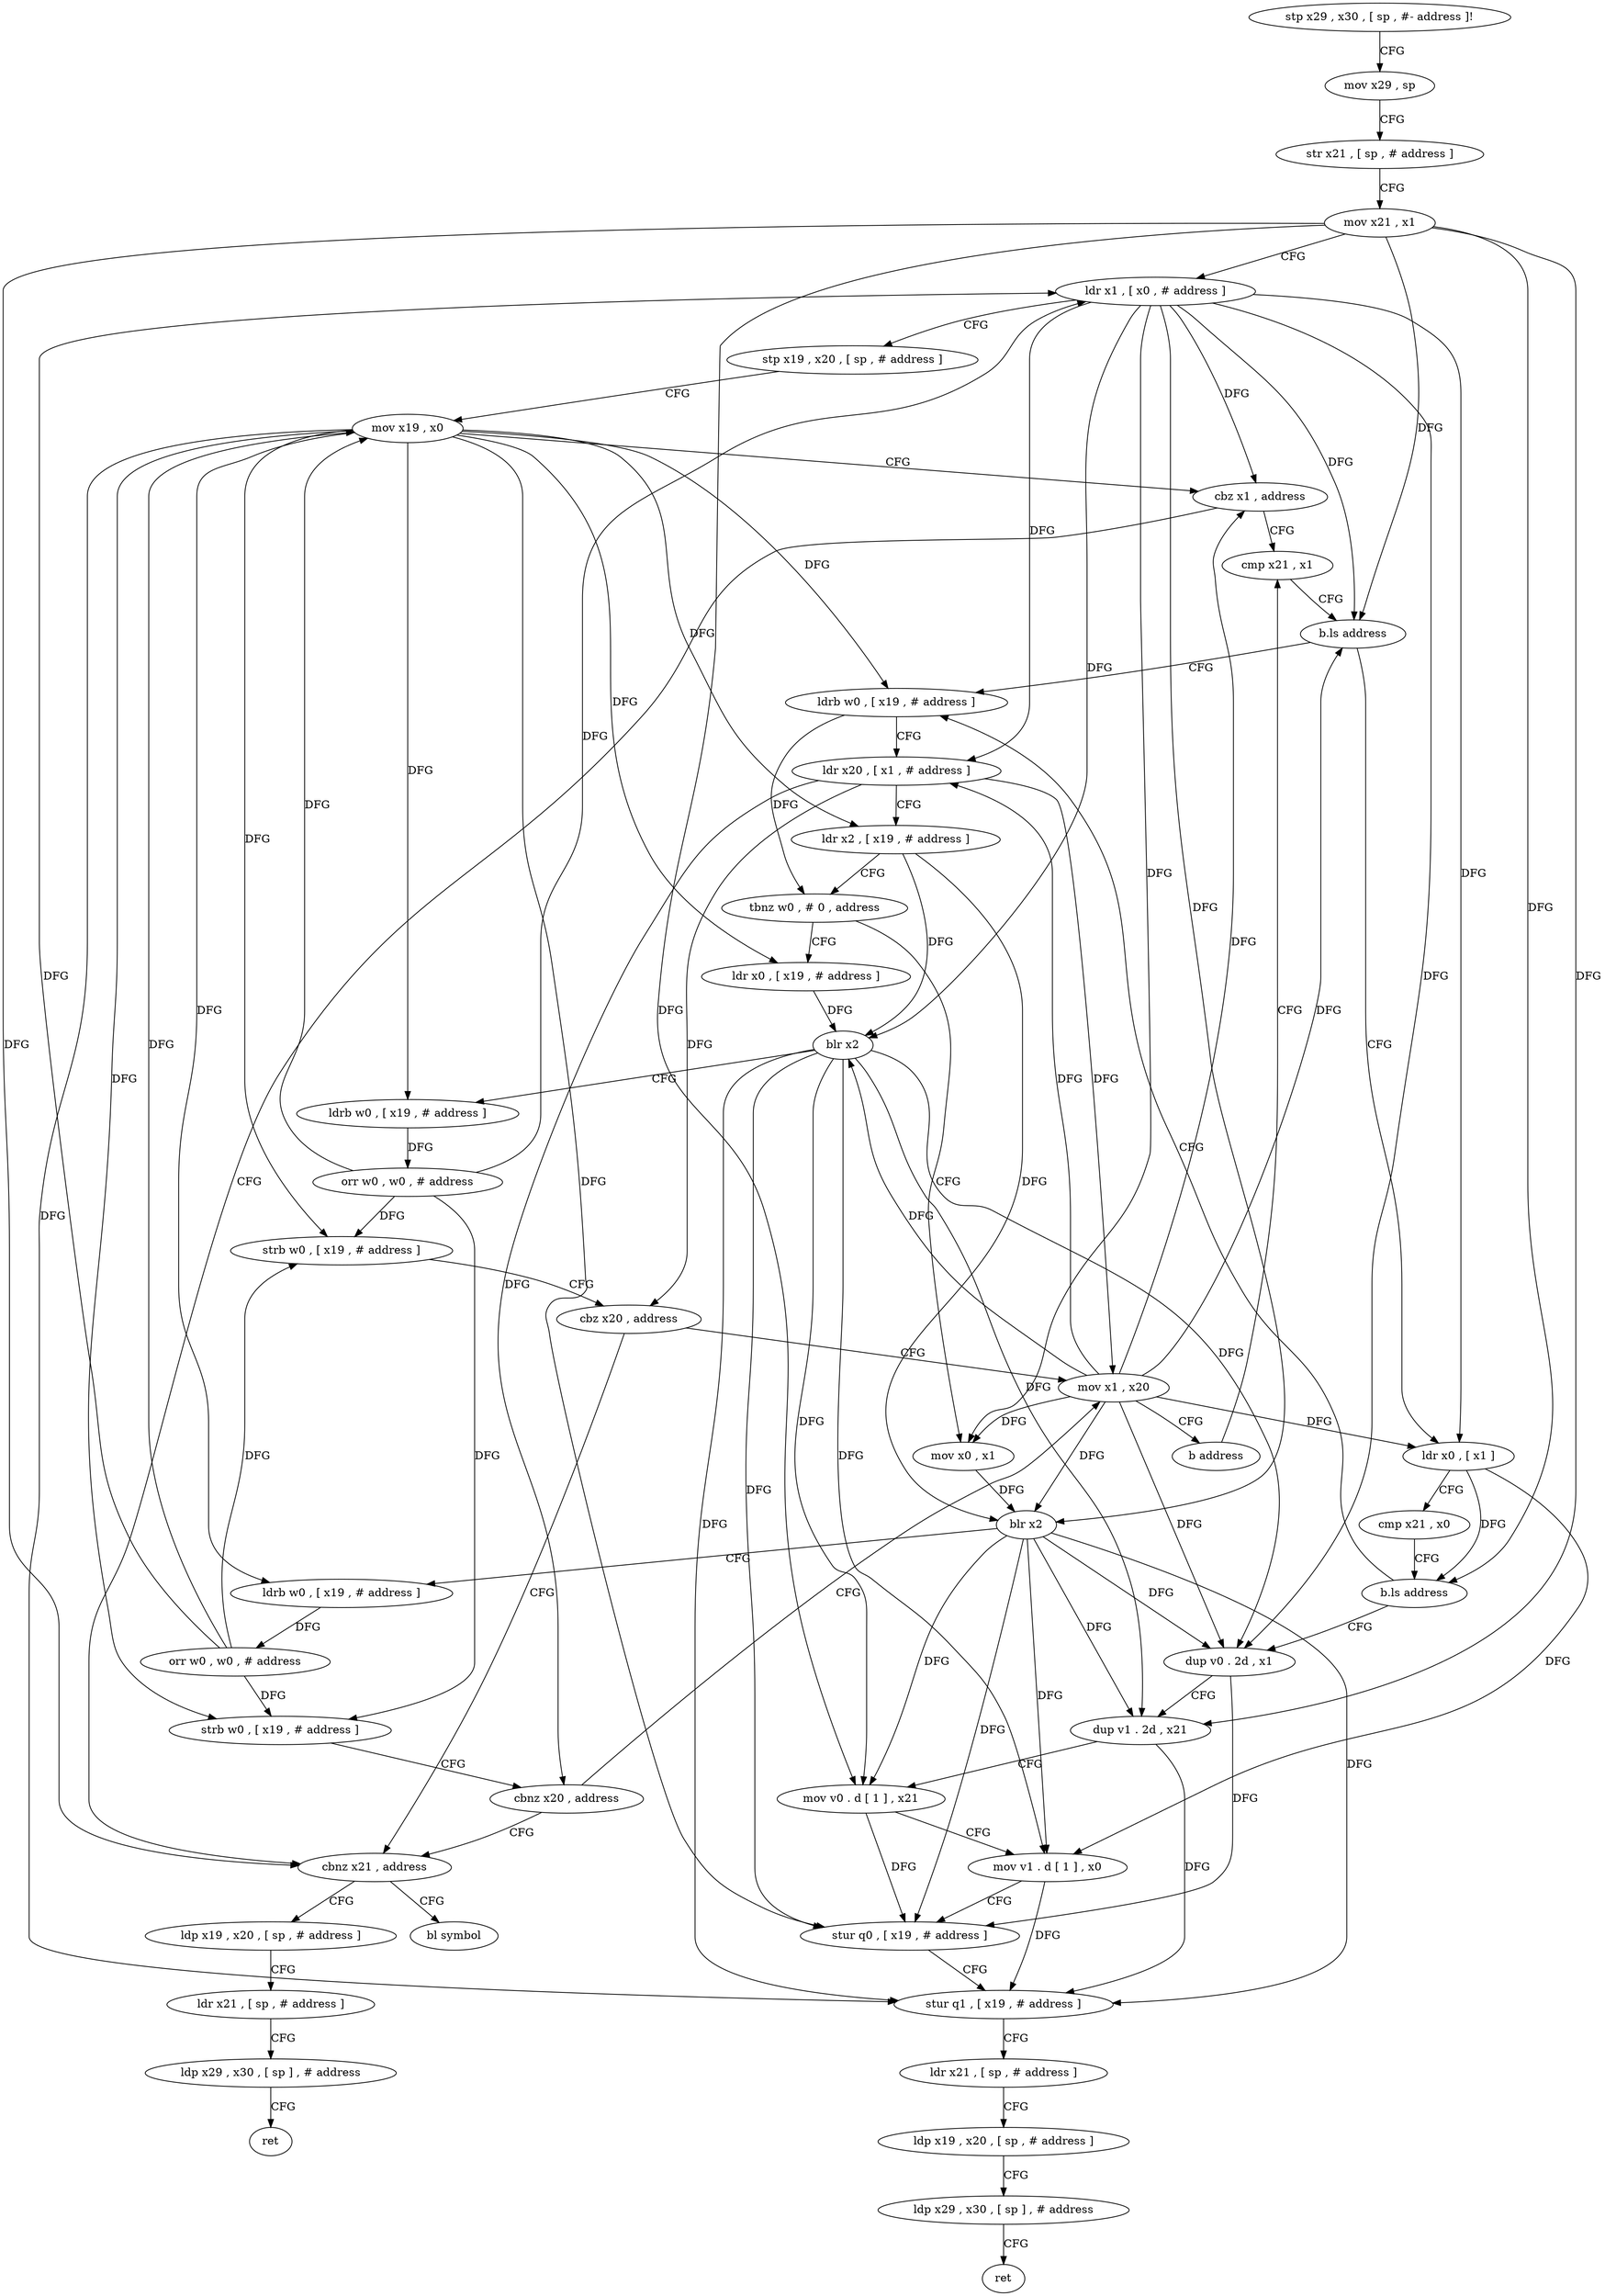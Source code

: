 digraph "func" {
"198400" [label = "stp x29 , x30 , [ sp , #- address ]!" ]
"198404" [label = "mov x29 , sp" ]
"198408" [label = "str x21 , [ sp , # address ]" ]
"198412" [label = "mov x21 , x1" ]
"198416" [label = "ldr x1 , [ x0 , # address ]" ]
"198420" [label = "stp x19 , x20 , [ sp , # address ]" ]
"198424" [label = "mov x19 , x0" ]
"198428" [label = "cbz x1 , address" ]
"198528" [label = "cbnz x21 , address" ]
"198432" [label = "cmp x21 , x1" ]
"198592" [label = "bl symbol" ]
"198532" [label = "ldp x19 , x20 , [ sp , # address ]" ]
"198436" [label = "b.ls address" ]
"198452" [label = "ldrb w0 , [ x19 , # address ]" ]
"198440" [label = "ldr x0 , [ x1 ]" ]
"198536" [label = "ldr x21 , [ sp , # address ]" ]
"198540" [label = "ldp x29 , x30 , [ sp ] , # address" ]
"198544" [label = "ret" ]
"198456" [label = "ldr x20 , [ x1 , # address ]" ]
"198460" [label = "ldr x2 , [ x19 , # address ]" ]
"198464" [label = "tbnz w0 , # 0 , address" ]
"198504" [label = "ldr x0 , [ x19 , # address ]" ]
"198468" [label = "mov x0 , x1" ]
"198444" [label = "cmp x21 , x0" ]
"198448" [label = "b.ls address" ]
"198552" [label = "dup v0 . 2d , x1" ]
"198508" [label = "blr x2" ]
"198512" [label = "ldrb w0 , [ x19 , # address ]" ]
"198516" [label = "orr w0 , w0 , # address" ]
"198520" [label = "strb w0 , [ x19 , # address ]" ]
"198524" [label = "cbnz x20 , address" ]
"198492" [label = "mov x1 , x20" ]
"198472" [label = "blr x2" ]
"198476" [label = "ldrb w0 , [ x19 , # address ]" ]
"198480" [label = "orr w0 , w0 , # address" ]
"198484" [label = "strb w0 , [ x19 , # address ]" ]
"198488" [label = "cbz x20 , address" ]
"198556" [label = "dup v1 . 2d , x21" ]
"198560" [label = "mov v0 . d [ 1 ] , x21" ]
"198564" [label = "mov v1 . d [ 1 ] , x0" ]
"198568" [label = "stur q0 , [ x19 , # address ]" ]
"198572" [label = "stur q1 , [ x19 , # address ]" ]
"198576" [label = "ldr x21 , [ sp , # address ]" ]
"198580" [label = "ldp x19 , x20 , [ sp , # address ]" ]
"198584" [label = "ldp x29 , x30 , [ sp ] , # address" ]
"198588" [label = "ret" ]
"198496" [label = "b address" ]
"198400" -> "198404" [ label = "CFG" ]
"198404" -> "198408" [ label = "CFG" ]
"198408" -> "198412" [ label = "CFG" ]
"198412" -> "198416" [ label = "CFG" ]
"198412" -> "198528" [ label = "DFG" ]
"198412" -> "198436" [ label = "DFG" ]
"198412" -> "198448" [ label = "DFG" ]
"198412" -> "198556" [ label = "DFG" ]
"198412" -> "198560" [ label = "DFG" ]
"198416" -> "198420" [ label = "CFG" ]
"198416" -> "198428" [ label = "DFG" ]
"198416" -> "198436" [ label = "DFG" ]
"198416" -> "198456" [ label = "DFG" ]
"198416" -> "198440" [ label = "DFG" ]
"198416" -> "198508" [ label = "DFG" ]
"198416" -> "198468" [ label = "DFG" ]
"198416" -> "198472" [ label = "DFG" ]
"198416" -> "198552" [ label = "DFG" ]
"198420" -> "198424" [ label = "CFG" ]
"198424" -> "198428" [ label = "CFG" ]
"198424" -> "198452" [ label = "DFG" ]
"198424" -> "198460" [ label = "DFG" ]
"198424" -> "198504" [ label = "DFG" ]
"198424" -> "198512" [ label = "DFG" ]
"198424" -> "198520" [ label = "DFG" ]
"198424" -> "198476" [ label = "DFG" ]
"198424" -> "198484" [ label = "DFG" ]
"198424" -> "198568" [ label = "DFG" ]
"198424" -> "198572" [ label = "DFG" ]
"198428" -> "198528" [ label = "CFG" ]
"198428" -> "198432" [ label = "CFG" ]
"198528" -> "198592" [ label = "CFG" ]
"198528" -> "198532" [ label = "CFG" ]
"198432" -> "198436" [ label = "CFG" ]
"198532" -> "198536" [ label = "CFG" ]
"198436" -> "198452" [ label = "CFG" ]
"198436" -> "198440" [ label = "CFG" ]
"198452" -> "198456" [ label = "CFG" ]
"198452" -> "198464" [ label = "DFG" ]
"198440" -> "198444" [ label = "CFG" ]
"198440" -> "198448" [ label = "DFG" ]
"198440" -> "198564" [ label = "DFG" ]
"198536" -> "198540" [ label = "CFG" ]
"198540" -> "198544" [ label = "CFG" ]
"198456" -> "198460" [ label = "CFG" ]
"198456" -> "198524" [ label = "DFG" ]
"198456" -> "198488" [ label = "DFG" ]
"198456" -> "198492" [ label = "DFG" ]
"198460" -> "198464" [ label = "CFG" ]
"198460" -> "198508" [ label = "DFG" ]
"198460" -> "198472" [ label = "DFG" ]
"198464" -> "198504" [ label = "CFG" ]
"198464" -> "198468" [ label = "CFG" ]
"198504" -> "198508" [ label = "DFG" ]
"198468" -> "198472" [ label = "DFG" ]
"198444" -> "198448" [ label = "CFG" ]
"198448" -> "198552" [ label = "CFG" ]
"198448" -> "198452" [ label = "CFG" ]
"198552" -> "198556" [ label = "CFG" ]
"198552" -> "198568" [ label = "DFG" ]
"198508" -> "198512" [ label = "CFG" ]
"198508" -> "198552" [ label = "DFG" ]
"198508" -> "198560" [ label = "DFG" ]
"198508" -> "198568" [ label = "DFG" ]
"198508" -> "198556" [ label = "DFG" ]
"198508" -> "198564" [ label = "DFG" ]
"198508" -> "198572" [ label = "DFG" ]
"198512" -> "198516" [ label = "DFG" ]
"198516" -> "198520" [ label = "DFG" ]
"198516" -> "198416" [ label = "DFG" ]
"198516" -> "198424" [ label = "DFG" ]
"198516" -> "198484" [ label = "DFG" ]
"198520" -> "198524" [ label = "CFG" ]
"198524" -> "198492" [ label = "CFG" ]
"198524" -> "198528" [ label = "CFG" ]
"198492" -> "198496" [ label = "CFG" ]
"198492" -> "198428" [ label = "DFG" ]
"198492" -> "198436" [ label = "DFG" ]
"198492" -> "198456" [ label = "DFG" ]
"198492" -> "198440" [ label = "DFG" ]
"198492" -> "198468" [ label = "DFG" ]
"198492" -> "198552" [ label = "DFG" ]
"198492" -> "198508" [ label = "DFG" ]
"198492" -> "198472" [ label = "DFG" ]
"198472" -> "198476" [ label = "CFG" ]
"198472" -> "198552" [ label = "DFG" ]
"198472" -> "198560" [ label = "DFG" ]
"198472" -> "198568" [ label = "DFG" ]
"198472" -> "198556" [ label = "DFG" ]
"198472" -> "198564" [ label = "DFG" ]
"198472" -> "198572" [ label = "DFG" ]
"198476" -> "198480" [ label = "DFG" ]
"198480" -> "198484" [ label = "DFG" ]
"198480" -> "198416" [ label = "DFG" ]
"198480" -> "198424" [ label = "DFG" ]
"198480" -> "198520" [ label = "DFG" ]
"198484" -> "198488" [ label = "CFG" ]
"198488" -> "198528" [ label = "CFG" ]
"198488" -> "198492" [ label = "CFG" ]
"198556" -> "198560" [ label = "CFG" ]
"198556" -> "198572" [ label = "DFG" ]
"198560" -> "198564" [ label = "CFG" ]
"198560" -> "198568" [ label = "DFG" ]
"198564" -> "198568" [ label = "CFG" ]
"198564" -> "198572" [ label = "DFG" ]
"198568" -> "198572" [ label = "CFG" ]
"198572" -> "198576" [ label = "CFG" ]
"198576" -> "198580" [ label = "CFG" ]
"198580" -> "198584" [ label = "CFG" ]
"198584" -> "198588" [ label = "CFG" ]
"198496" -> "198432" [ label = "CFG" ]
}
